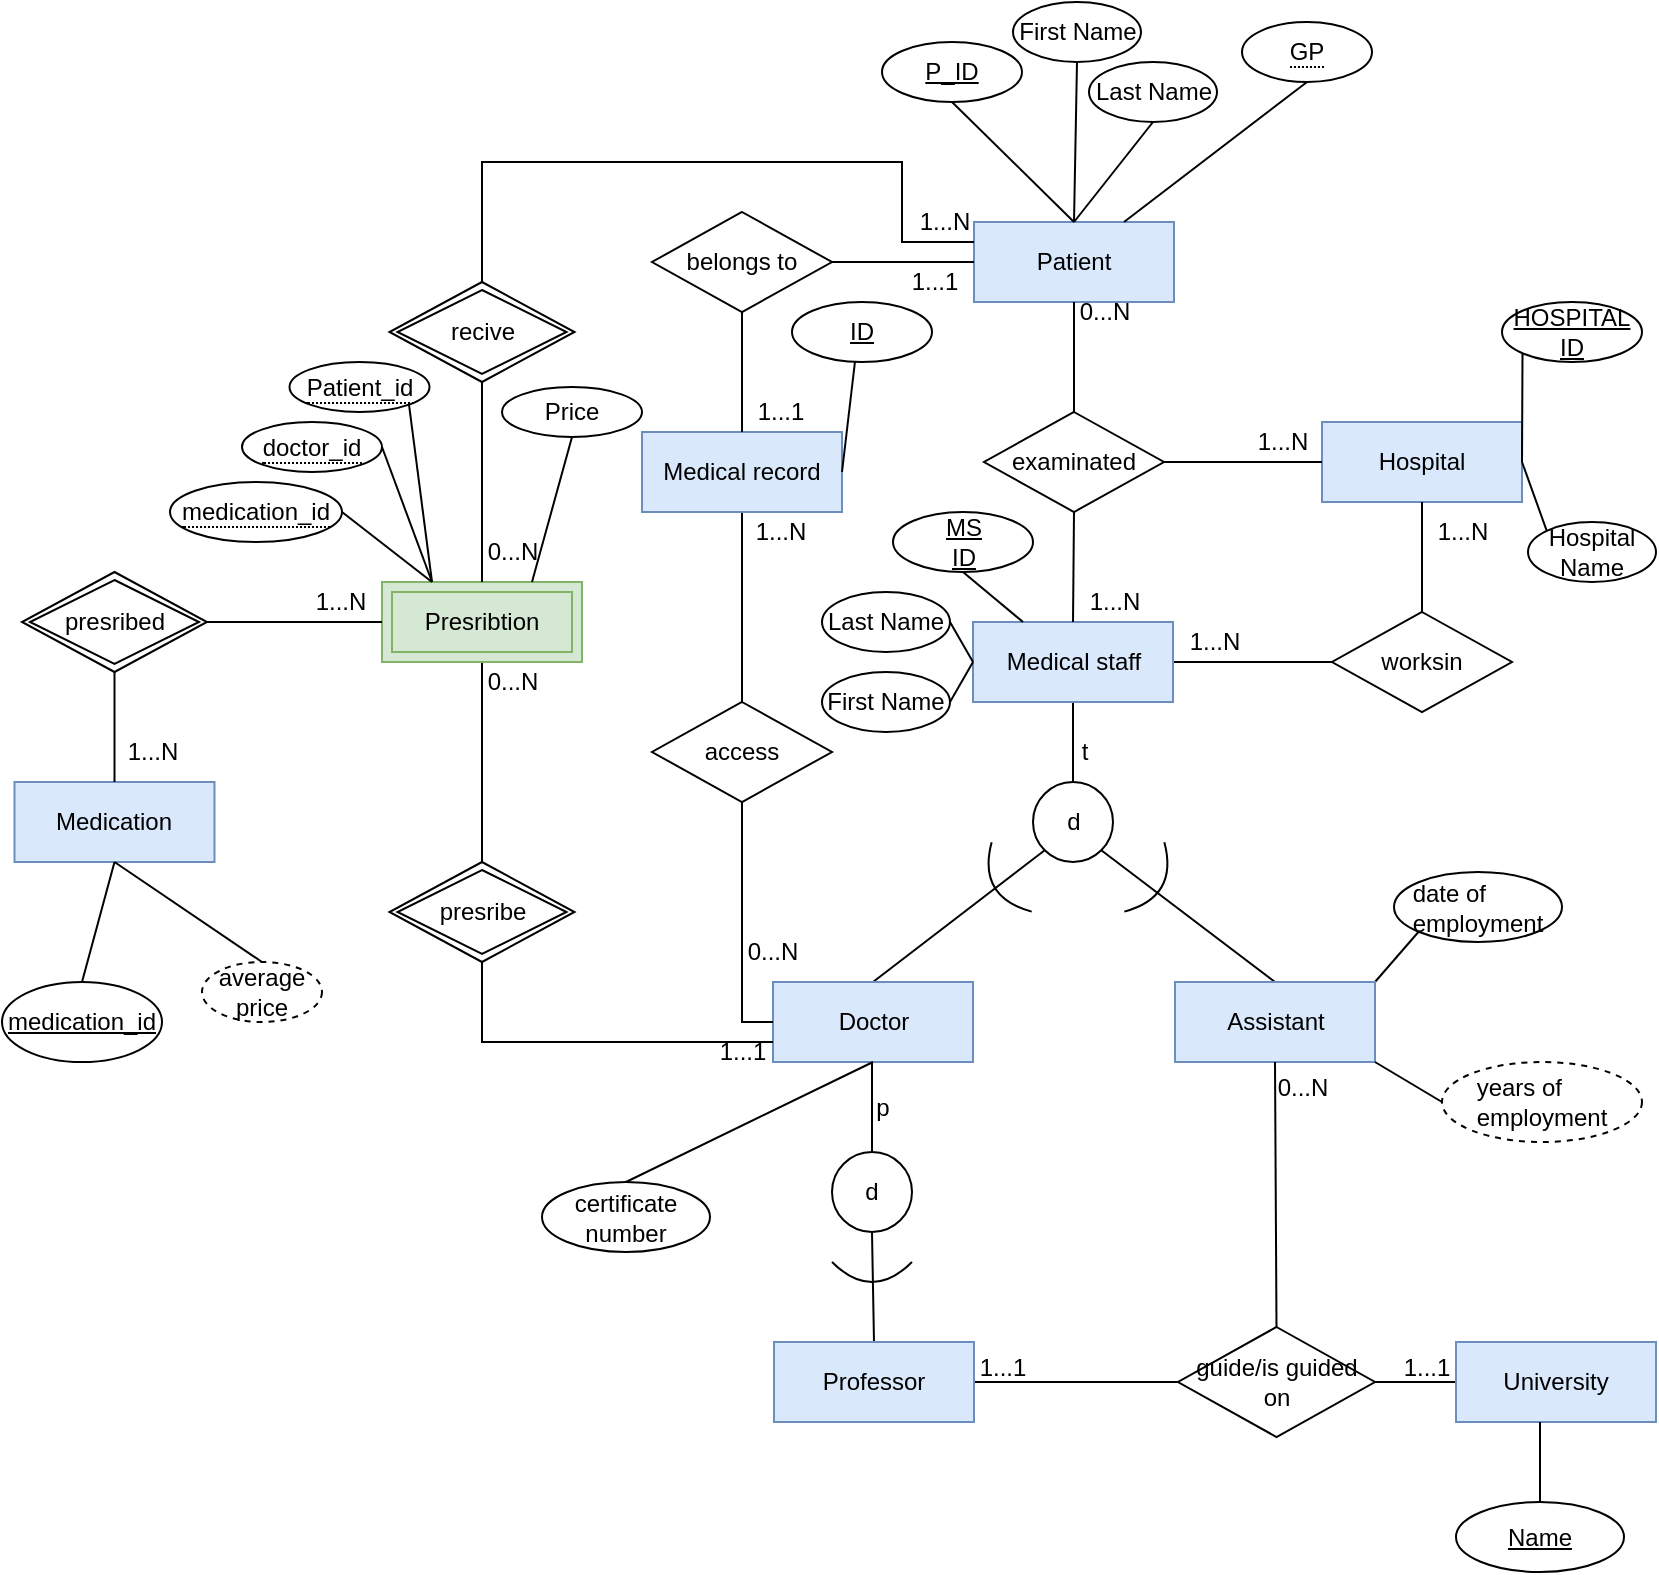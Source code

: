 <mxfile version="22.1.4" type="github">
  <diagram name="Page-1" id="135Mz8fbIhc5f4Y4-zg9">
    <mxGraphModel dx="1434" dy="746" grid="1" gridSize="10" guides="1" tooltips="1" connect="1" arrows="1" fold="1" page="1" pageScale="1" pageWidth="827" pageHeight="1169" math="0" shadow="0">
      <root>
        <mxCell id="0" />
        <mxCell id="1" parent="0" />
        <mxCell id="hziP3jtluFmY-buEPrSC-1" value="Patient" style="whiteSpace=wrap;html=1;align=center;fillColor=#dae8fc;strokeColor=#6c8ebf;" parent="1" vertex="1">
          <mxGeometry x="486" y="120" width="100" height="40" as="geometry" />
        </mxCell>
        <mxCell id="hziP3jtluFmY-buEPrSC-4" style="edgeStyle=none;rounded=0;orthogonalLoop=1;jettySize=auto;html=1;exitX=0.5;exitY=1;exitDx=0;exitDy=0;entryX=0.5;entryY=0;entryDx=0;entryDy=0;strokeColor=none;" parent="1" source="hziP3jtluFmY-buEPrSC-3" target="hziP3jtluFmY-buEPrSC-1" edge="1">
          <mxGeometry relative="1" as="geometry" />
        </mxCell>
        <mxCell id="hziP3jtluFmY-buEPrSC-3" value="&lt;div&gt;P_ID&lt;/div&gt;" style="ellipse;whiteSpace=wrap;html=1;align=center;fontStyle=4;" parent="1" vertex="1">
          <mxGeometry x="440" y="30" width="70" height="30" as="geometry" />
        </mxCell>
        <mxCell id="hziP3jtluFmY-buEPrSC-6" value="" style="edgeStyle=none;orthogonalLoop=1;jettySize=auto;html=1;rounded=0;entryX=0.5;entryY=1;entryDx=0;entryDy=0;exitX=0.5;exitY=0;exitDx=0;exitDy=0;endArrow=none;endFill=0;" parent="1" source="hziP3jtluFmY-buEPrSC-1" target="hziP3jtluFmY-buEPrSC-3" edge="1">
          <mxGeometry width="80" relative="1" as="geometry">
            <mxPoint x="526" y="360" as="sourcePoint" />
            <mxPoint x="606" y="360" as="targetPoint" />
            <Array as="points" />
          </mxGeometry>
        </mxCell>
        <mxCell id="hziP3jtluFmY-buEPrSC-91" style="edgeStyle=none;rounded=0;orthogonalLoop=1;jettySize=auto;html=1;exitX=0.5;exitY=1;exitDx=0;exitDy=0;entryX=0.5;entryY=0;entryDx=0;entryDy=0;endArrow=none;endFill=0;" parent="1" source="hziP3jtluFmY-buEPrSC-8" target="hziP3jtluFmY-buEPrSC-1" edge="1">
          <mxGeometry relative="1" as="geometry" />
        </mxCell>
        <mxCell id="hziP3jtluFmY-buEPrSC-8" value="First Name" style="ellipse;whiteSpace=wrap;html=1;align=center;" parent="1" vertex="1">
          <mxGeometry x="505.5" y="10" width="64" height="30" as="geometry" />
        </mxCell>
        <mxCell id="hziP3jtluFmY-buEPrSC-16" style="edgeStyle=none;rounded=0;orthogonalLoop=1;jettySize=auto;html=1;exitX=0.5;exitY=1;exitDx=0;exitDy=0;entryX=0.5;entryY=0;entryDx=0;entryDy=0;endArrow=none;endFill=0;" parent="1" source="hziP3jtluFmY-buEPrSC-9" target="hziP3jtluFmY-buEPrSC-13" edge="1">
          <mxGeometry relative="1" as="geometry" />
        </mxCell>
        <mxCell id="hziP3jtluFmY-buEPrSC-35" style="edgeStyle=none;rounded=0;orthogonalLoop=1;jettySize=auto;html=1;exitX=1;exitY=0.5;exitDx=0;exitDy=0;endArrow=none;endFill=0;entryX=0;entryY=0.5;entryDx=0;entryDy=0;" parent="1" source="hziP3jtluFmY-buEPrSC-9" target="hziP3jtluFmY-buEPrSC-34" edge="1">
          <mxGeometry relative="1" as="geometry">
            <mxPoint x="750" y="380" as="targetPoint" />
          </mxGeometry>
        </mxCell>
        <mxCell id="hziP3jtluFmY-buEPrSC-9" value="Medical staff" style="whiteSpace=wrap;html=1;align=center;fillColor=#dae8fc;strokeColor=#6c8ebf;" parent="1" vertex="1">
          <mxGeometry x="485.5" y="320" width="100" height="40" as="geometry" />
        </mxCell>
        <mxCell id="hziP3jtluFmY-buEPrSC-10" value="Hospital" style="whiteSpace=wrap;html=1;align=center;fillColor=#dae8fc;strokeColor=#6c8ebf;" parent="1" vertex="1">
          <mxGeometry x="660" y="220" width="100" height="40" as="geometry" />
        </mxCell>
        <mxCell id="hziP3jtluFmY-buEPrSC-18" style="rounded=0;orthogonalLoop=1;jettySize=auto;html=1;exitX=0.5;exitY=0;exitDx=0;exitDy=0;entryX=0;entryY=1;entryDx=0;entryDy=0;endArrow=none;endFill=0;" parent="1" source="hziP3jtluFmY-buEPrSC-11" target="hziP3jtluFmY-buEPrSC-13" edge="1">
          <mxGeometry relative="1" as="geometry" />
        </mxCell>
        <mxCell id="0w7jtVphP_o-tZDUtHK--6" style="edgeStyle=none;rounded=0;orthogonalLoop=1;jettySize=auto;html=1;exitX=0.5;exitY=1;exitDx=0;exitDy=0;entryX=0.5;entryY=0;entryDx=0;entryDy=0;endArrow=none;endFill=0;" edge="1" parent="1" source="0w7jtVphP_o-tZDUtHK--7" target="0w7jtVphP_o-tZDUtHK--5">
          <mxGeometry relative="1" as="geometry" />
        </mxCell>
        <mxCell id="hziP3jtluFmY-buEPrSC-11" value="Doctor" style="whiteSpace=wrap;html=1;align=center;fillColor=#dae8fc;strokeColor=#6c8ebf;" parent="1" vertex="1">
          <mxGeometry x="385.5" y="500" width="100" height="40" as="geometry" />
        </mxCell>
        <mxCell id="hziP3jtluFmY-buEPrSC-19" style="edgeStyle=none;rounded=0;orthogonalLoop=1;jettySize=auto;html=1;exitX=0.5;exitY=0;exitDx=0;exitDy=0;entryX=1;entryY=1;entryDx=0;entryDy=0;endArrow=none;endFill=0;" parent="1" source="hziP3jtluFmY-buEPrSC-12" target="hziP3jtluFmY-buEPrSC-13" edge="1">
          <mxGeometry relative="1" as="geometry" />
        </mxCell>
        <mxCell id="hziP3jtluFmY-buEPrSC-106" style="edgeStyle=none;rounded=0;orthogonalLoop=1;jettySize=auto;html=1;exitX=1;exitY=0;exitDx=0;exitDy=0;entryX=0;entryY=1;entryDx=0;entryDy=0;endArrow=none;endFill=0;" parent="1" source="hziP3jtluFmY-buEPrSC-12" target="hziP3jtluFmY-buEPrSC-105" edge="1">
          <mxGeometry relative="1" as="geometry" />
        </mxCell>
        <mxCell id="hziP3jtluFmY-buEPrSC-12" value="Assistant" style="whiteSpace=wrap;html=1;align=center;fillColor=#dae8fc;strokeColor=#6c8ebf;" parent="1" vertex="1">
          <mxGeometry x="586.5" y="500" width="100" height="40" as="geometry" />
        </mxCell>
        <mxCell id="hziP3jtluFmY-buEPrSC-13" value="d" style="ellipse;whiteSpace=wrap;html=1;aspect=fixed;" parent="1" vertex="1">
          <mxGeometry x="515.5" y="400" width="40" height="40" as="geometry" />
        </mxCell>
        <mxCell id="hziP3jtluFmY-buEPrSC-20" value="t" style="text;html=1;align=center;verticalAlign=middle;resizable=0;points=[];autosize=1;strokeColor=none;fillColor=none;" parent="1" vertex="1">
          <mxGeometry x="525.5" y="370" width="30" height="30" as="geometry" />
        </mxCell>
        <mxCell id="hziP3jtluFmY-buEPrSC-21" value="" style="shape=dataStorage;whiteSpace=wrap;html=1;fixedSize=1;rotation=-30;direction=east;" parent="1" vertex="1">
          <mxGeometry x="495.5" y="430" width="10" height="40" as="geometry" />
        </mxCell>
        <mxCell id="hziP3jtluFmY-buEPrSC-31" value="" style="shape=dataStorage;whiteSpace=wrap;html=1;fixedSize=1;rotation=-240;direction=south;" parent="1" vertex="1">
          <mxGeometry x="555.5" y="445" width="40" height="10" as="geometry" />
        </mxCell>
        <mxCell id="hziP3jtluFmY-buEPrSC-32" value="examinated" style="shape=rhombus;perimeter=rhombusPerimeter;whiteSpace=wrap;html=1;align=center;" parent="1" vertex="1">
          <mxGeometry x="491" y="215" width="90" height="50" as="geometry" />
        </mxCell>
        <mxCell id="hziP3jtluFmY-buEPrSC-34" value="worksin" style="shape=rhombus;perimeter=rhombusPerimeter;whiteSpace=wrap;html=1;align=center;" parent="1" vertex="1">
          <mxGeometry x="665" y="315" width="90" height="50" as="geometry" />
        </mxCell>
        <mxCell id="hziP3jtluFmY-buEPrSC-36" style="edgeStyle=none;rounded=0;orthogonalLoop=1;jettySize=auto;html=1;exitX=0.5;exitY=0;exitDx=0;exitDy=0;endArrow=none;endFill=0;entryX=0.5;entryY=1;entryDx=0;entryDy=0;" parent="1" source="hziP3jtluFmY-buEPrSC-34" target="hziP3jtluFmY-buEPrSC-10" edge="1">
          <mxGeometry relative="1" as="geometry">
            <mxPoint x="674" y="349.667" as="targetPoint" />
            <mxPoint x="504" y="350" as="sourcePoint" />
          </mxGeometry>
        </mxCell>
        <mxCell id="hziP3jtluFmY-buEPrSC-38" style="edgeStyle=none;rounded=0;orthogonalLoop=1;jettySize=auto;html=1;endArrow=none;endFill=0;entryX=0;entryY=0.5;entryDx=0;entryDy=0;exitX=1;exitY=0.5;exitDx=0;exitDy=0;" parent="1" source="hziP3jtluFmY-buEPrSC-32" target="hziP3jtluFmY-buEPrSC-10" edge="1">
          <mxGeometry relative="1" as="geometry">
            <mxPoint x="740" y="140" as="targetPoint" />
            <mxPoint x="600" y="260" as="sourcePoint" />
          </mxGeometry>
        </mxCell>
        <mxCell id="hziP3jtluFmY-buEPrSC-39" style="edgeStyle=none;rounded=0;orthogonalLoop=1;jettySize=auto;html=1;exitX=0.5;exitY=0;exitDx=0;exitDy=0;endArrow=none;endFill=0;entryX=0.5;entryY=1;entryDx=0;entryDy=0;" parent="1" source="hziP3jtluFmY-buEPrSC-32" target="hziP3jtluFmY-buEPrSC-1" edge="1">
          <mxGeometry relative="1" as="geometry">
            <mxPoint x="790" y="379.667" as="targetPoint" />
            <mxPoint x="620" y="380" as="sourcePoint" />
          </mxGeometry>
        </mxCell>
        <mxCell id="hziP3jtluFmY-buEPrSC-40" style="edgeStyle=none;rounded=0;orthogonalLoop=1;jettySize=auto;html=1;exitX=0.5;exitY=1;exitDx=0;exitDy=0;endArrow=none;endFill=0;entryX=0.5;entryY=0;entryDx=0;entryDy=0;" parent="1" source="hziP3jtluFmY-buEPrSC-32" target="hziP3jtluFmY-buEPrSC-9" edge="1">
          <mxGeometry relative="1" as="geometry">
            <mxPoint x="800" y="389.667" as="targetPoint" />
            <mxPoint x="630" y="390" as="sourcePoint" />
          </mxGeometry>
        </mxCell>
        <mxCell id="hziP3jtluFmY-buEPrSC-46" style="edgeStyle=none;rounded=0;orthogonalLoop=1;jettySize=auto;html=1;exitX=0.5;exitY=1;exitDx=0;exitDy=0;entryX=0.5;entryY=0;entryDx=0;entryDy=0;endArrow=none;endFill=0;" parent="1" source="hziP3jtluFmY-buEPrSC-41" target="hziP3jtluFmY-buEPrSC-44" edge="1">
          <mxGeometry relative="1" as="geometry" />
        </mxCell>
        <mxCell id="hziP3jtluFmY-buEPrSC-41" value="Medical record" style="whiteSpace=wrap;html=1;align=center;fillColor=#dae8fc;strokeColor=#6c8ebf;" parent="1" vertex="1">
          <mxGeometry x="320" y="225" width="100" height="40" as="geometry" />
        </mxCell>
        <mxCell id="hziP3jtluFmY-buEPrSC-45" style="edgeStyle=orthogonalEdgeStyle;rounded=0;orthogonalLoop=1;jettySize=auto;html=1;exitX=0.5;exitY=1;exitDx=0;exitDy=0;entryX=0;entryY=0.5;entryDx=0;entryDy=0;endArrow=none;endFill=0;" parent="1" source="hziP3jtluFmY-buEPrSC-44" target="hziP3jtluFmY-buEPrSC-11" edge="1">
          <mxGeometry relative="1" as="geometry">
            <Array as="points">
              <mxPoint x="370" y="520" />
            </Array>
          </mxGeometry>
        </mxCell>
        <mxCell id="hziP3jtluFmY-buEPrSC-44" value="access" style="shape=rhombus;perimeter=rhombusPerimeter;whiteSpace=wrap;html=1;align=center;" parent="1" vertex="1">
          <mxGeometry x="325" y="360" width="90" height="50" as="geometry" />
        </mxCell>
        <mxCell id="hziP3jtluFmY-buEPrSC-49" style="rounded=0;orthogonalLoop=1;jettySize=auto;html=1;exitX=1;exitY=0.5;exitDx=0;exitDy=0;entryX=0;entryY=0.5;entryDx=0;entryDy=0;endArrow=none;endFill=0;" parent="1" source="hziP3jtluFmY-buEPrSC-48" target="hziP3jtluFmY-buEPrSC-1" edge="1">
          <mxGeometry relative="1" as="geometry" />
        </mxCell>
        <mxCell id="hziP3jtluFmY-buEPrSC-50" style="edgeStyle=none;rounded=0;orthogonalLoop=1;jettySize=auto;html=1;exitX=0.5;exitY=1;exitDx=0;exitDy=0;entryX=0.5;entryY=0;entryDx=0;entryDy=0;endArrow=none;endFill=0;" parent="1" source="hziP3jtluFmY-buEPrSC-48" target="hziP3jtluFmY-buEPrSC-41" edge="1">
          <mxGeometry relative="1" as="geometry" />
        </mxCell>
        <mxCell id="hziP3jtluFmY-buEPrSC-48" value="belongs to" style="shape=rhombus;perimeter=rhombusPerimeter;whiteSpace=wrap;html=1;align=center;" parent="1" vertex="1">
          <mxGeometry x="325" y="115" width="90" height="50" as="geometry" />
        </mxCell>
        <mxCell id="hziP3jtluFmY-buEPrSC-54" value="Medication" style="whiteSpace=wrap;html=1;align=center;fillColor=#dae8fc;strokeColor=#6c8ebf;" parent="1" vertex="1">
          <mxGeometry x="6.25" y="400" width="100" height="40" as="geometry" />
        </mxCell>
        <mxCell id="hziP3jtluFmY-buEPrSC-62" style="edgeStyle=none;rounded=0;orthogonalLoop=1;jettySize=auto;html=1;exitX=0.5;exitY=1;exitDx=0;exitDy=0;entryX=0.5;entryY=0;entryDx=0;entryDy=0;endArrow=none;endFill=0;" parent="1" source="hziP3jtluFmY-buEPrSC-58" target="hziP3jtluFmY-buEPrSC-59" edge="1">
          <mxGeometry relative="1" as="geometry" />
        </mxCell>
        <mxCell id="hziP3jtluFmY-buEPrSC-58" value="Presribtion" style="shape=ext;margin=3;double=1;whiteSpace=wrap;html=1;align=center;fillColor=#d5e8d4;strokeColor=#82b366;" parent="1" vertex="1">
          <mxGeometry x="190" y="300" width="100" height="40" as="geometry" />
        </mxCell>
        <mxCell id="hziP3jtluFmY-buEPrSC-59" value="presribe" style="shape=rhombus;double=1;perimeter=rhombusPerimeter;whiteSpace=wrap;html=1;align=center;" parent="1" vertex="1">
          <mxGeometry x="193.75" y="440" width="92.5" height="50" as="geometry" />
        </mxCell>
        <mxCell id="hziP3jtluFmY-buEPrSC-67" style="edgeStyle=none;rounded=0;orthogonalLoop=1;jettySize=auto;html=1;exitX=0.5;exitY=0;exitDx=0;exitDy=0;entryX=0;entryY=0.25;entryDx=0;entryDy=0;endArrow=none;endFill=0;" parent="1" source="hziP3jtluFmY-buEPrSC-60" target="hziP3jtluFmY-buEPrSC-1" edge="1">
          <mxGeometry relative="1" as="geometry">
            <Array as="points">
              <mxPoint x="240" y="90" />
              <mxPoint x="450" y="90" />
              <mxPoint x="450" y="130" />
            </Array>
          </mxGeometry>
        </mxCell>
        <mxCell id="hziP3jtluFmY-buEPrSC-60" value="recive" style="shape=rhombus;double=1;perimeter=rhombusPerimeter;whiteSpace=wrap;html=1;align=center;" parent="1" vertex="1">
          <mxGeometry x="193.75" y="150" width="92.5" height="50" as="geometry" />
        </mxCell>
        <mxCell id="hziP3jtluFmY-buEPrSC-61" value="presribed" style="shape=rhombus;double=1;perimeter=rhombusPerimeter;whiteSpace=wrap;html=1;align=center;" parent="1" vertex="1">
          <mxGeometry x="10" y="295" width="92.5" height="50" as="geometry" />
        </mxCell>
        <mxCell id="hziP3jtluFmY-buEPrSC-63" style="edgeStyle=none;rounded=0;orthogonalLoop=1;jettySize=auto;html=1;exitX=1;exitY=0.5;exitDx=0;exitDy=0;entryX=0;entryY=0.5;entryDx=0;entryDy=0;endArrow=none;endFill=0;" parent="1" source="hziP3jtluFmY-buEPrSC-61" target="hziP3jtluFmY-buEPrSC-58" edge="1">
          <mxGeometry relative="1" as="geometry">
            <mxPoint x="250" y="350" as="sourcePoint" />
            <mxPoint x="250" y="450" as="targetPoint" />
          </mxGeometry>
        </mxCell>
        <mxCell id="hziP3jtluFmY-buEPrSC-64" style="edgeStyle=none;rounded=0;orthogonalLoop=1;jettySize=auto;html=1;exitX=0.5;exitY=1;exitDx=0;exitDy=0;entryX=0.5;entryY=0;entryDx=0;entryDy=0;endArrow=none;endFill=0;" parent="1" source="hziP3jtluFmY-buEPrSC-61" target="hziP3jtluFmY-buEPrSC-54" edge="1">
          <mxGeometry relative="1" as="geometry">
            <mxPoint x="260" y="360" as="sourcePoint" />
            <mxPoint x="260" y="460" as="targetPoint" />
          </mxGeometry>
        </mxCell>
        <mxCell id="hziP3jtluFmY-buEPrSC-65" style="edgeStyle=none;rounded=0;orthogonalLoop=1;jettySize=auto;html=1;exitX=0.5;exitY=1;exitDx=0;exitDy=0;endArrow=none;endFill=0;entryX=0.5;entryY=0;entryDx=0;entryDy=0;" parent="1" source="hziP3jtluFmY-buEPrSC-60" target="hziP3jtluFmY-buEPrSC-58" edge="1">
          <mxGeometry relative="1" as="geometry">
            <mxPoint x="260" y="195" as="sourcePoint" />
            <mxPoint x="260" y="285" as="targetPoint" />
          </mxGeometry>
        </mxCell>
        <mxCell id="hziP3jtluFmY-buEPrSC-66" style="edgeStyle=none;rounded=0;orthogonalLoop=1;jettySize=auto;html=1;exitX=0;exitY=0.75;exitDx=0;exitDy=0;entryX=0.5;entryY=1;entryDx=0;entryDy=0;endArrow=none;endFill=0;" parent="1" source="hziP3jtluFmY-buEPrSC-11" target="hziP3jtluFmY-buEPrSC-59" edge="1">
          <mxGeometry relative="1" as="geometry">
            <mxPoint x="280" y="380" as="sourcePoint" />
            <mxPoint x="280" y="480" as="targetPoint" />
            <Array as="points">
              <mxPoint x="240" y="530" />
            </Array>
          </mxGeometry>
        </mxCell>
        <mxCell id="hziP3jtluFmY-buEPrSC-68" value="1...N" style="text;html=1;align=center;verticalAlign=middle;resizable=0;points=[];autosize=1;strokeColor=none;fillColor=none;" parent="1" vertex="1">
          <mxGeometry x="705" y="260" width="50" height="30" as="geometry" />
        </mxCell>
        <mxCell id="hziP3jtluFmY-buEPrSC-70" value="1...N" style="text;html=1;align=center;verticalAlign=middle;resizable=0;points=[];autosize=1;strokeColor=none;fillColor=none;" parent="1" vertex="1">
          <mxGeometry x="581" y="315" width="50" height="30" as="geometry" />
        </mxCell>
        <mxCell id="hziP3jtluFmY-buEPrSC-71" value="1...N" style="text;html=1;align=center;verticalAlign=middle;resizable=0;points=[];autosize=1;strokeColor=none;fillColor=none;" parent="1" vertex="1">
          <mxGeometry x="531" y="295" width="50" height="30" as="geometry" />
        </mxCell>
        <mxCell id="hziP3jtluFmY-buEPrSC-72" value="0...N" style="text;html=1;align=center;verticalAlign=middle;resizable=0;points=[];autosize=1;strokeColor=none;fillColor=none;" parent="1" vertex="1">
          <mxGeometry x="525.5" y="150" width="50" height="30" as="geometry" />
        </mxCell>
        <mxCell id="hziP3jtluFmY-buEPrSC-73" value="1...N" style="text;html=1;align=center;verticalAlign=middle;resizable=0;points=[];autosize=1;strokeColor=none;fillColor=none;" parent="1" vertex="1">
          <mxGeometry x="363.5" y="260" width="50" height="30" as="geometry" />
        </mxCell>
        <mxCell id="hziP3jtluFmY-buEPrSC-74" value="0...N" style="text;html=1;align=center;verticalAlign=middle;resizable=0;points=[];autosize=1;strokeColor=none;fillColor=none;" parent="1" vertex="1">
          <mxGeometry x="360" y="470" width="50" height="30" as="geometry" />
        </mxCell>
        <mxCell id="hziP3jtluFmY-buEPrSC-75" value="1...1" style="text;html=1;align=center;verticalAlign=middle;resizable=0;points=[];autosize=1;strokeColor=none;fillColor=none;" parent="1" vertex="1">
          <mxGeometry x="345" y="520" width="50" height="30" as="geometry" />
        </mxCell>
        <mxCell id="hziP3jtluFmY-buEPrSC-79" value="1...1" style="text;html=1;align=center;verticalAlign=middle;resizable=0;points=[];autosize=1;strokeColor=none;fillColor=none;" parent="1" vertex="1">
          <mxGeometry x="363.5" y="200" width="50" height="30" as="geometry" />
        </mxCell>
        <mxCell id="hziP3jtluFmY-buEPrSC-80" value="1...1" style="text;html=1;align=center;verticalAlign=middle;resizable=0;points=[];autosize=1;strokeColor=none;fillColor=none;" parent="1" vertex="1">
          <mxGeometry x="441" y="135" width="50" height="30" as="geometry" />
        </mxCell>
        <mxCell id="hziP3jtluFmY-buEPrSC-83" value="1...N" style="text;html=1;align=center;verticalAlign=middle;resizable=0;points=[];autosize=1;strokeColor=none;fillColor=none;" parent="1" vertex="1">
          <mxGeometry x="445.5" y="105" width="50" height="30" as="geometry" />
        </mxCell>
        <mxCell id="hziP3jtluFmY-buEPrSC-84" value="0...N" style="text;html=1;align=center;verticalAlign=middle;resizable=0;points=[];autosize=1;strokeColor=none;fillColor=none;" parent="1" vertex="1">
          <mxGeometry x="230" y="270" width="50" height="30" as="geometry" />
        </mxCell>
        <mxCell id="hziP3jtluFmY-buEPrSC-85" value="0...N" style="text;html=1;align=center;verticalAlign=middle;resizable=0;points=[];autosize=1;strokeColor=none;fillColor=none;" parent="1" vertex="1">
          <mxGeometry x="230" y="335" width="50" height="30" as="geometry" />
        </mxCell>
        <mxCell id="hziP3jtluFmY-buEPrSC-86" value="1...N" style="text;html=1;align=center;verticalAlign=middle;resizable=0;points=[];autosize=1;strokeColor=none;fillColor=none;" parent="1" vertex="1">
          <mxGeometry x="50" y="370" width="50" height="30" as="geometry" />
        </mxCell>
        <mxCell id="hziP3jtluFmY-buEPrSC-87" value="1...N" style="text;html=1;align=center;verticalAlign=middle;resizable=0;points=[];autosize=1;strokeColor=none;fillColor=none;" parent="1" vertex="1">
          <mxGeometry x="143.75" y="295" width="50" height="30" as="geometry" />
        </mxCell>
        <mxCell id="hziP3jtluFmY-buEPrSC-90" style="edgeStyle=none;rounded=0;orthogonalLoop=1;jettySize=auto;html=1;exitX=0.5;exitY=1;exitDx=0;exitDy=0;entryX=0.5;entryY=0;entryDx=0;entryDy=0;endArrow=none;endFill=0;" parent="1" source="hziP3jtluFmY-buEPrSC-88" target="hziP3jtluFmY-buEPrSC-1" edge="1">
          <mxGeometry relative="1" as="geometry" />
        </mxCell>
        <mxCell id="hziP3jtluFmY-buEPrSC-88" value="Last Name" style="ellipse;whiteSpace=wrap;html=1;align=center;" parent="1" vertex="1">
          <mxGeometry x="543.5" y="40" width="64" height="30" as="geometry" />
        </mxCell>
        <mxCell id="hziP3jtluFmY-buEPrSC-95" style="edgeStyle=none;rounded=0;orthogonalLoop=1;jettySize=auto;html=1;exitX=0.5;exitY=1;exitDx=0;exitDy=0;entryX=0.75;entryY=0;entryDx=0;entryDy=0;endArrow=none;endFill=0;" parent="1" source="hziP3jtluFmY-buEPrSC-94" target="hziP3jtluFmY-buEPrSC-1" edge="1">
          <mxGeometry relative="1" as="geometry" />
        </mxCell>
        <mxCell id="hziP3jtluFmY-buEPrSC-94" value="&lt;span style=&quot;border-bottom: 1px dotted&quot;&gt;GP&lt;/span&gt;" style="ellipse;whiteSpace=wrap;html=1;align=center;" parent="1" vertex="1">
          <mxGeometry x="620" y="20" width="65" height="30" as="geometry" />
        </mxCell>
        <mxCell id="hziP3jtluFmY-buEPrSC-102" style="edgeStyle=none;rounded=0;orthogonalLoop=1;jettySize=auto;html=1;exitX=0;exitY=0;exitDx=0;exitDy=0;entryX=1;entryY=0.5;entryDx=0;entryDy=0;endArrow=none;endFill=0;" parent="1" source="hziP3jtluFmY-buEPrSC-100" target="hziP3jtluFmY-buEPrSC-10" edge="1">
          <mxGeometry relative="1" as="geometry" />
        </mxCell>
        <mxCell id="hziP3jtluFmY-buEPrSC-100" value="Hospital Name" style="ellipse;whiteSpace=wrap;html=1;align=center;" parent="1" vertex="1">
          <mxGeometry x="763" y="270" width="64" height="30" as="geometry" />
        </mxCell>
        <mxCell id="hziP3jtluFmY-buEPrSC-103" style="edgeStyle=none;rounded=0;orthogonalLoop=1;jettySize=auto;html=1;exitX=0;exitY=1;exitDx=0;exitDy=0;entryX=1;entryY=0.5;entryDx=0;entryDy=0;endArrow=none;endFill=0;" parent="1" source="hziP3jtluFmY-buEPrSC-101" target="hziP3jtluFmY-buEPrSC-10" edge="1">
          <mxGeometry relative="1" as="geometry">
            <mxPoint x="810" y="230" as="targetPoint" />
          </mxGeometry>
        </mxCell>
        <mxCell id="hziP3jtluFmY-buEPrSC-101" value="HOSPITAL&lt;div&gt;ID&lt;/div&gt;" style="ellipse;whiteSpace=wrap;html=1;align=center;fontStyle=4;" parent="1" vertex="1">
          <mxGeometry x="750" y="160" width="70" height="30" as="geometry" />
        </mxCell>
        <mxCell id="hziP3jtluFmY-buEPrSC-105" value="&lt;pre dir=&quot;ltr&quot; data-ved=&quot;2ahUKEwiju8bF79qCAxW22gIHHb08BLAQ3ewLegQIARAP&quot; style=&quot;text-align:left&quot; id=&quot;tw-target-text&quot; data-placeholder=&quot;Prevod&quot; class=&quot;tw-data-text tw-text-large tw-ta&quot;&gt;&lt;font face=&quot;Helvetica&quot;&gt;date of &lt;br&gt;employment&lt;/font&gt;&lt;/pre&gt;" style="ellipse;whiteSpace=wrap;html=1;align=center;" parent="1" vertex="1">
          <mxGeometry x="696" y="445" width="84" height="35" as="geometry" />
        </mxCell>
        <mxCell id="hziP3jtluFmY-buEPrSC-108" style="edgeStyle=none;rounded=0;orthogonalLoop=1;jettySize=auto;html=1;exitX=0;exitY=0.5;exitDx=0;exitDy=0;entryX=1;entryY=1;entryDx=0;entryDy=0;endArrow=none;endFill=0;" parent="1" source="hziP3jtluFmY-buEPrSC-107" target="hziP3jtluFmY-buEPrSC-12" edge="1">
          <mxGeometry relative="1" as="geometry" />
        </mxCell>
        <mxCell id="hziP3jtluFmY-buEPrSC-107" value="&lt;pre dir=&quot;ltr&quot; data-ved=&quot;2ahUKEwiju8bF79qCAxW22gIHHb08BLAQ3ewLegQIARAP&quot; style=&quot;text-align:left&quot; id=&quot;tw-target-text&quot; data-placeholder=&quot;Prevod&quot; class=&quot;tw-data-text tw-text-large tw-ta&quot;&gt;&lt;font face=&quot;Helvetica&quot;&gt;years of &lt;br&gt;employment&lt;/font&gt;&lt;/pre&gt;" style="ellipse;whiteSpace=wrap;html=1;align=center;dashed=1;" parent="1" vertex="1">
          <mxGeometry x="720" y="540" width="100" height="40" as="geometry" />
        </mxCell>
        <mxCell id="hziP3jtluFmY-buEPrSC-111" style="edgeStyle=none;rounded=0;orthogonalLoop=1;jettySize=auto;html=1;exitX=0.5;exitY=0;exitDx=0;exitDy=0;entryX=0.5;entryY=1;entryDx=0;entryDy=0;endArrow=none;endFill=0;" parent="1" source="hziP3jtluFmY-buEPrSC-110" target="hziP3jtluFmY-buEPrSC-11" edge="1">
          <mxGeometry relative="1" as="geometry" />
        </mxCell>
        <mxCell id="hziP3jtluFmY-buEPrSC-110" value="certificate number" style="ellipse;whiteSpace=wrap;html=1;align=center;" parent="1" vertex="1">
          <mxGeometry x="270" y="600" width="84" height="35" as="geometry" />
        </mxCell>
        <mxCell id="hziP3jtluFmY-buEPrSC-118" value="1...N" style="text;html=1;align=center;verticalAlign=middle;resizable=0;points=[];autosize=1;strokeColor=none;fillColor=none;" parent="1" vertex="1">
          <mxGeometry x="615" y="215" width="50" height="30" as="geometry" />
        </mxCell>
        <mxCell id="hziP3jtluFmY-buEPrSC-121" style="edgeStyle=none;rounded=0;orthogonalLoop=1;jettySize=auto;html=1;exitX=0.5;exitY=0;exitDx=0;exitDy=0;entryX=1;entryY=0.5;entryDx=0;entryDy=0;endArrow=none;endFill=0;" parent="1" source="hziP3jtluFmY-buEPrSC-120" target="hziP3jtluFmY-buEPrSC-41" edge="1">
          <mxGeometry relative="1" as="geometry" />
        </mxCell>
        <mxCell id="hziP3jtluFmY-buEPrSC-120" value="&lt;div&gt;ID&lt;/div&gt;" style="ellipse;whiteSpace=wrap;html=1;align=center;fontStyle=4;" parent="1" vertex="1">
          <mxGeometry x="395" y="160" width="70" height="30" as="geometry" />
        </mxCell>
        <mxCell id="hziP3jtluFmY-buEPrSC-123" style="edgeStyle=none;rounded=0;orthogonalLoop=1;jettySize=auto;html=1;exitX=0.5;exitY=1;exitDx=0;exitDy=0;entryX=0.25;entryY=0;entryDx=0;entryDy=0;endArrow=none;endFill=0;" parent="1" source="hziP3jtluFmY-buEPrSC-122" target="hziP3jtluFmY-buEPrSC-9" edge="1">
          <mxGeometry relative="1" as="geometry" />
        </mxCell>
        <mxCell id="hziP3jtluFmY-buEPrSC-122" value="MS&lt;div&gt;ID&lt;/div&gt;" style="ellipse;whiteSpace=wrap;html=1;align=center;fontStyle=4;" parent="1" vertex="1">
          <mxGeometry x="445.5" y="265" width="70" height="30" as="geometry" />
        </mxCell>
        <mxCell id="hziP3jtluFmY-buEPrSC-129" style="edgeStyle=none;rounded=0;orthogonalLoop=1;jettySize=auto;html=1;exitX=1;exitY=0.5;exitDx=0;exitDy=0;entryX=0;entryY=0.5;entryDx=0;entryDy=0;endArrow=none;endFill=0;" parent="1" source="hziP3jtluFmY-buEPrSC-124" target="hziP3jtluFmY-buEPrSC-9" edge="1">
          <mxGeometry relative="1" as="geometry">
            <mxPoint x="480" y="310.0" as="targetPoint" />
          </mxGeometry>
        </mxCell>
        <mxCell id="hziP3jtluFmY-buEPrSC-124" value="Last Name" style="ellipse;whiteSpace=wrap;html=1;align=center;" parent="1" vertex="1">
          <mxGeometry x="410" y="305" width="64" height="30" as="geometry" />
        </mxCell>
        <mxCell id="hziP3jtluFmY-buEPrSC-128" style="edgeStyle=none;rounded=0;orthogonalLoop=1;jettySize=auto;html=1;exitX=1;exitY=0.5;exitDx=0;exitDy=0;entryX=0;entryY=0.5;entryDx=0;entryDy=0;endArrow=none;endFill=0;" parent="1" source="hziP3jtluFmY-buEPrSC-126" target="hziP3jtluFmY-buEPrSC-9" edge="1">
          <mxGeometry relative="1" as="geometry" />
        </mxCell>
        <mxCell id="hziP3jtluFmY-buEPrSC-126" value="First Name" style="ellipse;whiteSpace=wrap;html=1;align=center;" parent="1" vertex="1">
          <mxGeometry x="410" y="345" width="64" height="30" as="geometry" />
        </mxCell>
        <mxCell id="hziP3jtluFmY-buEPrSC-131" style="edgeStyle=none;rounded=0;orthogonalLoop=1;jettySize=auto;html=1;exitX=0.5;exitY=0;exitDx=0;exitDy=0;entryX=0.5;entryY=1;entryDx=0;entryDy=0;endArrow=none;endFill=0;" parent="1" source="hziP3jtluFmY-buEPrSC-143" target="hziP3jtluFmY-buEPrSC-54" edge="1">
          <mxGeometry relative="1" as="geometry">
            <mxPoint x="25.0" y="490" as="sourcePoint" />
          </mxGeometry>
        </mxCell>
        <mxCell id="hziP3jtluFmY-buEPrSC-133" style="edgeStyle=none;rounded=0;orthogonalLoop=1;jettySize=auto;html=1;exitX=0.5;exitY=0;exitDx=0;exitDy=0;entryX=0.5;entryY=1;entryDx=0;entryDy=0;endArrow=none;endFill=0;" parent="1" source="hziP3jtluFmY-buEPrSC-132" target="hziP3jtluFmY-buEPrSC-54" edge="1">
          <mxGeometry relative="1" as="geometry" />
        </mxCell>
        <mxCell id="hziP3jtluFmY-buEPrSC-132" value="average price" style="ellipse;whiteSpace=wrap;html=1;align=center;dashed=1;" parent="1" vertex="1">
          <mxGeometry x="100" y="490" width="60" height="30" as="geometry" />
        </mxCell>
        <mxCell id="hziP3jtluFmY-buEPrSC-140" style="edgeStyle=none;rounded=0;orthogonalLoop=1;jettySize=auto;html=1;exitX=1;exitY=1;exitDx=0;exitDy=0;entryX=0.25;entryY=0;entryDx=0;entryDy=0;endArrow=none;endFill=0;" parent="1" source="hziP3jtluFmY-buEPrSC-135" target="hziP3jtluFmY-buEPrSC-58" edge="1">
          <mxGeometry relative="1" as="geometry" />
        </mxCell>
        <mxCell id="hziP3jtluFmY-buEPrSC-135" value="&lt;span style=&quot;border-bottom: 1px dotted&quot;&gt;Patient_id&lt;/span&gt;" style="ellipse;whiteSpace=wrap;html=1;align=center;" parent="1" vertex="1">
          <mxGeometry x="143.75" y="190" width="70" height="25" as="geometry" />
        </mxCell>
        <mxCell id="hziP3jtluFmY-buEPrSC-139" style="edgeStyle=none;rounded=0;orthogonalLoop=1;jettySize=auto;html=1;exitX=1;exitY=0.5;exitDx=0;exitDy=0;entryX=0.25;entryY=0;entryDx=0;entryDy=0;endArrow=none;endFill=0;" parent="1" source="hziP3jtluFmY-buEPrSC-136" target="hziP3jtluFmY-buEPrSC-58" edge="1">
          <mxGeometry relative="1" as="geometry" />
        </mxCell>
        <mxCell id="hziP3jtluFmY-buEPrSC-136" value="&lt;span style=&quot;border-bottom: 1px dotted&quot;&gt;doctor_id&lt;/span&gt;" style="ellipse;whiteSpace=wrap;html=1;align=center;" parent="1" vertex="1">
          <mxGeometry x="120" y="220" width="70" height="25" as="geometry" />
        </mxCell>
        <mxCell id="hziP3jtluFmY-buEPrSC-138" style="edgeStyle=none;rounded=0;orthogonalLoop=1;jettySize=auto;html=1;exitX=1;exitY=0.5;exitDx=0;exitDy=0;entryX=0.25;entryY=0;entryDx=0;entryDy=0;endArrow=none;endFill=0;" parent="1" source="hziP3jtluFmY-buEPrSC-141" target="hziP3jtluFmY-buEPrSC-58" edge="1">
          <mxGeometry relative="1" as="geometry">
            <mxPoint x="160" y="272.5" as="sourcePoint" />
          </mxGeometry>
        </mxCell>
        <mxCell id="hziP3jtluFmY-buEPrSC-141" value="&lt;span style=&quot;border-bottom: 1px dotted&quot;&gt;medication_id&lt;/span&gt;" style="ellipse;whiteSpace=wrap;html=1;align=center;" parent="1" vertex="1">
          <mxGeometry x="84" y="250" width="86" height="30" as="geometry" />
        </mxCell>
        <mxCell id="hziP3jtluFmY-buEPrSC-143" value="&lt;div&gt;medication_id&lt;br&gt;&lt;/div&gt;" style="ellipse;whiteSpace=wrap;html=1;align=center;fontStyle=4;" parent="1" vertex="1">
          <mxGeometry y="500" width="80" height="40" as="geometry" />
        </mxCell>
        <mxCell id="0w7jtVphP_o-tZDUtHK--4" style="edgeStyle=none;rounded=0;orthogonalLoop=1;jettySize=auto;html=1;exitX=0.5;exitY=1;exitDx=0;exitDy=0;entryX=0.75;entryY=0;entryDx=0;entryDy=0;endArrow=none;endFill=0;" edge="1" parent="1" source="0w7jtVphP_o-tZDUtHK--1" target="hziP3jtluFmY-buEPrSC-58">
          <mxGeometry relative="1" as="geometry" />
        </mxCell>
        <mxCell id="0w7jtVphP_o-tZDUtHK--1" value="Price" style="ellipse;whiteSpace=wrap;html=1;align=center;" vertex="1" parent="1">
          <mxGeometry x="250" y="202.5" width="70" height="25" as="geometry" />
        </mxCell>
        <mxCell id="0w7jtVphP_o-tZDUtHK--14" style="edgeStyle=none;rounded=0;orthogonalLoop=1;jettySize=auto;html=1;exitX=1;exitY=0.5;exitDx=0;exitDy=0;entryX=0;entryY=0.5;entryDx=0;entryDy=0;endArrow=none;endFill=0;" edge="1" parent="1" source="0w7jtVphP_o-tZDUtHK--5" target="0w7jtVphP_o-tZDUtHK--13">
          <mxGeometry relative="1" as="geometry" />
        </mxCell>
        <mxCell id="0w7jtVphP_o-tZDUtHK--5" value="Professor" style="whiteSpace=wrap;html=1;align=center;fillColor=#dae8fc;strokeColor=#6c8ebf;" vertex="1" parent="1">
          <mxGeometry x="386" y="680" width="100" height="40" as="geometry" />
        </mxCell>
        <mxCell id="0w7jtVphP_o-tZDUtHK--8" style="edgeStyle=none;rounded=0;orthogonalLoop=1;jettySize=auto;html=1;exitX=0.5;exitY=0;exitDx=0;exitDy=0;endArrow=none;endFill=0;" edge="1" parent="1" source="0w7jtVphP_o-tZDUtHK--7">
          <mxGeometry relative="1" as="geometry">
            <mxPoint x="435" y="540" as="targetPoint" />
          </mxGeometry>
        </mxCell>
        <mxCell id="0w7jtVphP_o-tZDUtHK--7" value="d" style="ellipse;whiteSpace=wrap;html=1;aspect=fixed;" vertex="1" parent="1">
          <mxGeometry x="415" y="585" width="40" height="40" as="geometry" />
        </mxCell>
        <mxCell id="0w7jtVphP_o-tZDUtHK--9" value="" style="shape=dataStorage;whiteSpace=wrap;html=1;fixedSize=1;rotation=-90;direction=east;" vertex="1" parent="1">
          <mxGeometry x="430" y="625" width="10" height="40" as="geometry" />
        </mxCell>
        <mxCell id="0w7jtVphP_o-tZDUtHK--12" value="p" style="text;html=1;align=center;verticalAlign=middle;resizable=0;points=[];autosize=1;strokeColor=none;fillColor=none;" vertex="1" parent="1">
          <mxGeometry x="425" y="548" width="30" height="30" as="geometry" />
        </mxCell>
        <mxCell id="0w7jtVphP_o-tZDUtHK--15" style="edgeStyle=none;rounded=0;orthogonalLoop=1;jettySize=auto;html=1;exitX=0.5;exitY=0;exitDx=0;exitDy=0;entryX=0.5;entryY=1;entryDx=0;entryDy=0;endArrow=none;endFill=0;" edge="1" parent="1" source="0w7jtVphP_o-tZDUtHK--13" target="hziP3jtluFmY-buEPrSC-12">
          <mxGeometry relative="1" as="geometry" />
        </mxCell>
        <mxCell id="0w7jtVphP_o-tZDUtHK--17" style="edgeStyle=none;rounded=0;orthogonalLoop=1;jettySize=auto;html=1;exitX=1;exitY=0.5;exitDx=0;exitDy=0;entryX=0;entryY=0.5;entryDx=0;entryDy=0;endArrow=none;endFill=0;" edge="1" parent="1" source="0w7jtVphP_o-tZDUtHK--13" target="0w7jtVphP_o-tZDUtHK--16">
          <mxGeometry relative="1" as="geometry" />
        </mxCell>
        <mxCell id="0w7jtVphP_o-tZDUtHK--13" value="guide/is guided on" style="shape=rhombus;perimeter=rhombusPerimeter;whiteSpace=wrap;html=1;align=center;" vertex="1" parent="1">
          <mxGeometry x="588" y="672.5" width="98.5" height="55" as="geometry" />
        </mxCell>
        <mxCell id="0w7jtVphP_o-tZDUtHK--16" value="University" style="whiteSpace=wrap;html=1;align=center;fillColor=#dae8fc;strokeColor=#6c8ebf;" vertex="1" parent="1">
          <mxGeometry x="727" y="680" width="100" height="40" as="geometry" />
        </mxCell>
        <mxCell id="0w7jtVphP_o-tZDUtHK--18" value="&lt;u&gt;Name&lt;/u&gt;" style="ellipse;whiteSpace=wrap;html=1;align=center;" vertex="1" parent="1">
          <mxGeometry x="727" y="760" width="84" height="35" as="geometry" />
        </mxCell>
        <mxCell id="0w7jtVphP_o-tZDUtHK--19" style="edgeStyle=none;rounded=0;orthogonalLoop=1;jettySize=auto;html=1;exitX=0.5;exitY=0;exitDx=0;exitDy=0;entryX=0.42;entryY=1;entryDx=0;entryDy=0;entryPerimeter=0;endArrow=none;endFill=0;" edge="1" parent="1" source="0w7jtVphP_o-tZDUtHK--18" target="0w7jtVphP_o-tZDUtHK--16">
          <mxGeometry relative="1" as="geometry" />
        </mxCell>
        <mxCell id="0w7jtVphP_o-tZDUtHK--20" value="0...N" style="text;html=1;align=center;verticalAlign=middle;resizable=0;points=[];autosize=1;strokeColor=none;fillColor=none;" vertex="1" parent="1">
          <mxGeometry x="625" y="538" width="50" height="30" as="geometry" />
        </mxCell>
        <mxCell id="0w7jtVphP_o-tZDUtHK--21" value="1...1" style="text;html=1;align=center;verticalAlign=middle;resizable=0;points=[];autosize=1;strokeColor=none;fillColor=none;" vertex="1" parent="1">
          <mxGeometry x="475" y="678" width="50" height="30" as="geometry" />
        </mxCell>
        <mxCell id="0w7jtVphP_o-tZDUtHK--22" value="1...1" style="text;html=1;align=center;verticalAlign=middle;resizable=0;points=[];autosize=1;strokeColor=none;fillColor=none;" vertex="1" parent="1">
          <mxGeometry x="686.5" y="678" width="50" height="30" as="geometry" />
        </mxCell>
      </root>
    </mxGraphModel>
  </diagram>
</mxfile>
